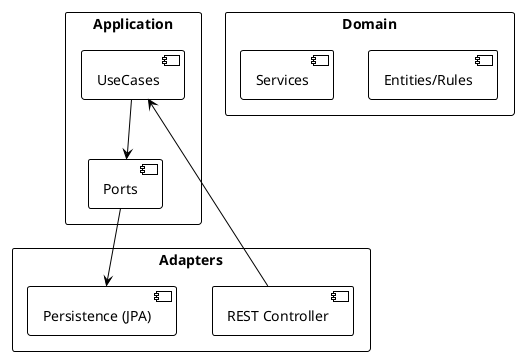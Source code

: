 
    @startuml
    !theme plain
    rectangle "Adapters" {
      [REST Controller]
[Persistence (JPA)]
    }
    rectangle "Application" {
      [UseCases]
[Ports]
    }
    rectangle "Domain" {
      [Entities/Rules]
[Services]
    }
    [REST Controller] --> [UseCases]
    [UseCases] --> [Ports]
    [Ports] --> [Persistence (JPA)]
    @enduml
